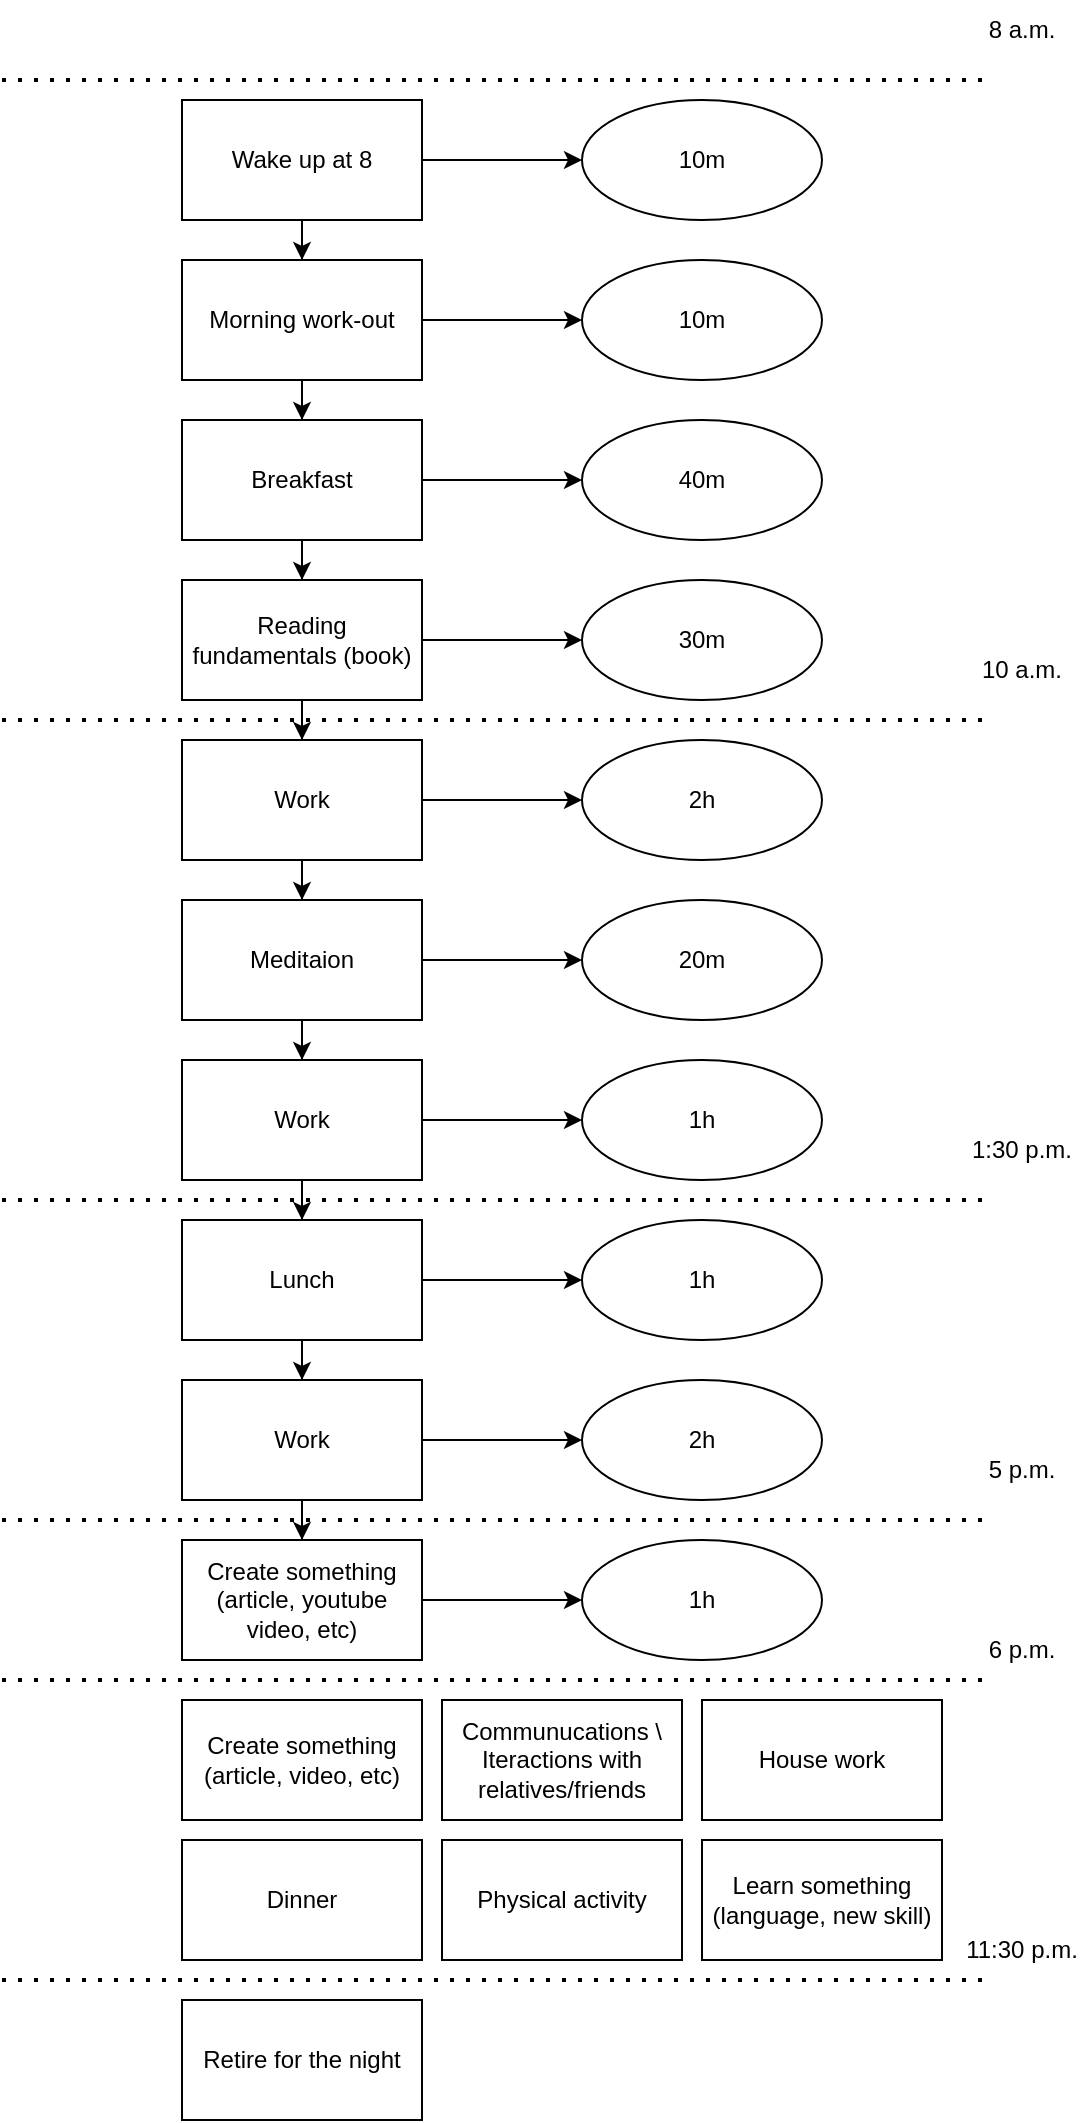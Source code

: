 <mxfile version="20.3.0" type="device"><diagram id="DfDpLQRN5eZ7VO4M5V1j" name="Page-1"><mxGraphModel dx="1185" dy="729" grid="1" gridSize="10" guides="1" tooltips="1" connect="1" arrows="1" fold="1" page="1" pageScale="1" pageWidth="850" pageHeight="1100" math="0" shadow="0"><root><mxCell id="0"/><mxCell id="1" parent="0"/><mxCell id="qTODxa-dzvcaWCF91kfA-3" style="edgeStyle=orthogonalEdgeStyle;rounded=0;orthogonalLoop=1;jettySize=auto;html=1;" edge="1" parent="1" source="qTODxa-dzvcaWCF91kfA-1" target="qTODxa-dzvcaWCF91kfA-2"><mxGeometry relative="1" as="geometry"/></mxCell><mxCell id="qTODxa-dzvcaWCF91kfA-20" value="" style="edgeStyle=orthogonalEdgeStyle;rounded=0;orthogonalLoop=1;jettySize=auto;html=1;" edge="1" parent="1" source="qTODxa-dzvcaWCF91kfA-1" target="qTODxa-dzvcaWCF91kfA-19"><mxGeometry relative="1" as="geometry"/></mxCell><mxCell id="qTODxa-dzvcaWCF91kfA-1" value="Wake up at 8" style="rounded=0;whiteSpace=wrap;html=1;" vertex="1" parent="1"><mxGeometry x="170" y="130" width="120" height="60" as="geometry"/></mxCell><mxCell id="qTODxa-dzvcaWCF91kfA-6" style="edgeStyle=orthogonalEdgeStyle;rounded=0;orthogonalLoop=1;jettySize=auto;html=1;" edge="1" parent="1" source="qTODxa-dzvcaWCF91kfA-2" target="qTODxa-dzvcaWCF91kfA-4"><mxGeometry relative="1" as="geometry"/></mxCell><mxCell id="qTODxa-dzvcaWCF91kfA-16" value="" style="edgeStyle=orthogonalEdgeStyle;rounded=0;orthogonalLoop=1;jettySize=auto;html=1;" edge="1" parent="1" source="qTODxa-dzvcaWCF91kfA-2" target="qTODxa-dzvcaWCF91kfA-15"><mxGeometry relative="1" as="geometry"/></mxCell><mxCell id="qTODxa-dzvcaWCF91kfA-2" value="Morning work-out" style="rounded=0;whiteSpace=wrap;html=1;" vertex="1" parent="1"><mxGeometry x="170" y="210" width="120" height="60" as="geometry"/></mxCell><mxCell id="qTODxa-dzvcaWCF91kfA-8" style="edgeStyle=orthogonalEdgeStyle;rounded=0;orthogonalLoop=1;jettySize=auto;html=1;" edge="1" parent="1" source="qTODxa-dzvcaWCF91kfA-4" target="qTODxa-dzvcaWCF91kfA-7"><mxGeometry relative="1" as="geometry"/></mxCell><mxCell id="qTODxa-dzvcaWCF91kfA-18" value="" style="edgeStyle=orthogonalEdgeStyle;rounded=0;orthogonalLoop=1;jettySize=auto;html=1;" edge="1" parent="1" source="qTODxa-dzvcaWCF91kfA-4" target="qTODxa-dzvcaWCF91kfA-17"><mxGeometry relative="1" as="geometry"/></mxCell><mxCell id="qTODxa-dzvcaWCF91kfA-4" value="Breakfast" style="rounded=0;whiteSpace=wrap;html=1;" vertex="1" parent="1"><mxGeometry x="170" y="290" width="120" height="60" as="geometry"/></mxCell><mxCell id="qTODxa-dzvcaWCF91kfA-14" value="" style="edgeStyle=orthogonalEdgeStyle;rounded=0;orthogonalLoop=1;jettySize=auto;html=1;" edge="1" parent="1" source="qTODxa-dzvcaWCF91kfA-7" target="qTODxa-dzvcaWCF91kfA-13"><mxGeometry relative="1" as="geometry"/></mxCell><mxCell id="qTODxa-dzvcaWCF91kfA-22" value="" style="edgeStyle=orthogonalEdgeStyle;rounded=0;orthogonalLoop=1;jettySize=auto;html=1;" edge="1" parent="1" source="qTODxa-dzvcaWCF91kfA-7" target="qTODxa-dzvcaWCF91kfA-21"><mxGeometry relative="1" as="geometry"/></mxCell><mxCell id="qTODxa-dzvcaWCF91kfA-7" value="Reading fundamentals (book)" style="rounded=0;whiteSpace=wrap;html=1;" vertex="1" parent="1"><mxGeometry x="170" y="370" width="120" height="60" as="geometry"/></mxCell><mxCell id="qTODxa-dzvcaWCF91kfA-13" value="30m" style="ellipse;whiteSpace=wrap;html=1;rounded=0;" vertex="1" parent="1"><mxGeometry x="370" y="370" width="120" height="60" as="geometry"/></mxCell><mxCell id="qTODxa-dzvcaWCF91kfA-15" value="10m" style="ellipse;whiteSpace=wrap;html=1;rounded=0;" vertex="1" parent="1"><mxGeometry x="370" y="210" width="120" height="60" as="geometry"/></mxCell><mxCell id="qTODxa-dzvcaWCF91kfA-17" value="40m" style="ellipse;whiteSpace=wrap;html=1;rounded=0;" vertex="1" parent="1"><mxGeometry x="370" y="290" width="120" height="60" as="geometry"/></mxCell><mxCell id="qTODxa-dzvcaWCF91kfA-19" value="10m" style="ellipse;whiteSpace=wrap;html=1;rounded=0;" vertex="1" parent="1"><mxGeometry x="370" y="130" width="120" height="60" as="geometry"/></mxCell><mxCell id="qTODxa-dzvcaWCF91kfA-24" value="" style="edgeStyle=orthogonalEdgeStyle;rounded=0;orthogonalLoop=1;jettySize=auto;html=1;" edge="1" parent="1" source="qTODxa-dzvcaWCF91kfA-21" target="qTODxa-dzvcaWCF91kfA-23"><mxGeometry relative="1" as="geometry"/></mxCell><mxCell id="qTODxa-dzvcaWCF91kfA-26" value="" style="edgeStyle=orthogonalEdgeStyle;rounded=0;orthogonalLoop=1;jettySize=auto;html=1;" edge="1" parent="1" source="qTODxa-dzvcaWCF91kfA-21" target="qTODxa-dzvcaWCF91kfA-25"><mxGeometry relative="1" as="geometry"/></mxCell><mxCell id="qTODxa-dzvcaWCF91kfA-21" value="Work" style="whiteSpace=wrap;html=1;rounded=0;" vertex="1" parent="1"><mxGeometry x="170" y="450" width="120" height="60" as="geometry"/></mxCell><mxCell id="qTODxa-dzvcaWCF91kfA-23" value="2h" style="ellipse;whiteSpace=wrap;html=1;rounded=0;" vertex="1" parent="1"><mxGeometry x="370" y="450" width="120" height="60" as="geometry"/></mxCell><mxCell id="qTODxa-dzvcaWCF91kfA-28" value="" style="edgeStyle=orthogonalEdgeStyle;rounded=0;orthogonalLoop=1;jettySize=auto;html=1;" edge="1" parent="1" source="qTODxa-dzvcaWCF91kfA-25" target="qTODxa-dzvcaWCF91kfA-27"><mxGeometry relative="1" as="geometry"/></mxCell><mxCell id="qTODxa-dzvcaWCF91kfA-30" value="" style="edgeStyle=orthogonalEdgeStyle;rounded=0;orthogonalLoop=1;jettySize=auto;html=1;" edge="1" parent="1" source="qTODxa-dzvcaWCF91kfA-25" target="qTODxa-dzvcaWCF91kfA-29"><mxGeometry relative="1" as="geometry"/></mxCell><mxCell id="qTODxa-dzvcaWCF91kfA-25" value="Meditaion" style="whiteSpace=wrap;html=1;rounded=0;" vertex="1" parent="1"><mxGeometry x="170" y="530" width="120" height="60" as="geometry"/></mxCell><mxCell id="qTODxa-dzvcaWCF91kfA-27" value="20m" style="ellipse;whiteSpace=wrap;html=1;rounded=0;" vertex="1" parent="1"><mxGeometry x="370" y="530" width="120" height="60" as="geometry"/></mxCell><mxCell id="qTODxa-dzvcaWCF91kfA-32" value="" style="edgeStyle=orthogonalEdgeStyle;rounded=0;orthogonalLoop=1;jettySize=auto;html=1;" edge="1" parent="1" source="qTODxa-dzvcaWCF91kfA-29" target="qTODxa-dzvcaWCF91kfA-31"><mxGeometry relative="1" as="geometry"/></mxCell><mxCell id="qTODxa-dzvcaWCF91kfA-34" value="" style="edgeStyle=orthogonalEdgeStyle;rounded=0;orthogonalLoop=1;jettySize=auto;html=1;" edge="1" parent="1" source="qTODxa-dzvcaWCF91kfA-29" target="qTODxa-dzvcaWCF91kfA-33"><mxGeometry relative="1" as="geometry"/></mxCell><mxCell id="qTODxa-dzvcaWCF91kfA-29" value="Work" style="whiteSpace=wrap;html=1;rounded=0;" vertex="1" parent="1"><mxGeometry x="170" y="610" width="120" height="60" as="geometry"/></mxCell><mxCell id="qTODxa-dzvcaWCF91kfA-31" value="1h" style="ellipse;whiteSpace=wrap;html=1;rounded=0;" vertex="1" parent="1"><mxGeometry x="370" y="610" width="120" height="60" as="geometry"/></mxCell><mxCell id="qTODxa-dzvcaWCF91kfA-36" value="" style="edgeStyle=orthogonalEdgeStyle;rounded=0;orthogonalLoop=1;jettySize=auto;html=1;" edge="1" parent="1" source="qTODxa-dzvcaWCF91kfA-33" target="qTODxa-dzvcaWCF91kfA-35"><mxGeometry relative="1" as="geometry"/></mxCell><mxCell id="qTODxa-dzvcaWCF91kfA-76" style="edgeStyle=orthogonalEdgeStyle;rounded=0;orthogonalLoop=1;jettySize=auto;html=1;" edge="1" parent="1" source="qTODxa-dzvcaWCF91kfA-33" target="qTODxa-dzvcaWCF91kfA-41"><mxGeometry relative="1" as="geometry"/></mxCell><mxCell id="qTODxa-dzvcaWCF91kfA-33" value="Lunch" style="whiteSpace=wrap;html=1;rounded=0;" vertex="1" parent="1"><mxGeometry x="170" y="690" width="120" height="60" as="geometry"/></mxCell><mxCell id="qTODxa-dzvcaWCF91kfA-35" value="1h" style="ellipse;whiteSpace=wrap;html=1;rounded=0;" vertex="1" parent="1"><mxGeometry x="370" y="690" width="120" height="60" as="geometry"/></mxCell><mxCell id="qTODxa-dzvcaWCF91kfA-40" value="" style="edgeStyle=orthogonalEdgeStyle;rounded=0;orthogonalLoop=1;jettySize=auto;html=1;" edge="1" parent="1" source="qTODxa-dzvcaWCF91kfA-37" target="qTODxa-dzvcaWCF91kfA-39"><mxGeometry relative="1" as="geometry"/></mxCell><mxCell id="qTODxa-dzvcaWCF91kfA-37" value="Create something (article, youtube video, etc)" style="whiteSpace=wrap;html=1;rounded=0;" vertex="1" parent="1"><mxGeometry x="170" y="850" width="120" height="60" as="geometry"/></mxCell><mxCell id="qTODxa-dzvcaWCF91kfA-39" value="1h" style="ellipse;whiteSpace=wrap;html=1;rounded=0;" vertex="1" parent="1"><mxGeometry x="370" y="850" width="120" height="60" as="geometry"/></mxCell><mxCell id="qTODxa-dzvcaWCF91kfA-44" value="" style="edgeStyle=orthogonalEdgeStyle;rounded=0;orthogonalLoop=1;jettySize=auto;html=1;" edge="1" parent="1" source="qTODxa-dzvcaWCF91kfA-41" target="qTODxa-dzvcaWCF91kfA-43"><mxGeometry relative="1" as="geometry"/></mxCell><mxCell id="qTODxa-dzvcaWCF91kfA-77" style="edgeStyle=orthogonalEdgeStyle;rounded=0;orthogonalLoop=1;jettySize=auto;html=1;" edge="1" parent="1" source="qTODxa-dzvcaWCF91kfA-41" target="qTODxa-dzvcaWCF91kfA-37"><mxGeometry relative="1" as="geometry"/></mxCell><mxCell id="qTODxa-dzvcaWCF91kfA-41" value="Work" style="whiteSpace=wrap;html=1;rounded=0;" vertex="1" parent="1"><mxGeometry x="170" y="770" width="120" height="60" as="geometry"/></mxCell><mxCell id="qTODxa-dzvcaWCF91kfA-43" value="2h" style="ellipse;whiteSpace=wrap;html=1;rounded=0;" vertex="1" parent="1"><mxGeometry x="370" y="770" width="120" height="60" as="geometry"/></mxCell><mxCell id="qTODxa-dzvcaWCF91kfA-45" value="" style="endArrow=none;dashed=1;html=1;dashPattern=1 3;strokeWidth=2;rounded=0;" edge="1" parent="1"><mxGeometry width="50" height="50" relative="1" as="geometry"><mxPoint x="80" y="440" as="sourcePoint"/><mxPoint x="570" y="440" as="targetPoint"/></mxGeometry></mxCell><mxCell id="qTODxa-dzvcaWCF91kfA-46" value="10 a.m." style="text;html=1;strokeColor=none;fillColor=none;align=center;verticalAlign=middle;whiteSpace=wrap;rounded=0;" vertex="1" parent="1"><mxGeometry x="560" y="400" width="60" height="30" as="geometry"/></mxCell><mxCell id="qTODxa-dzvcaWCF91kfA-47" value="" style="endArrow=none;dashed=1;html=1;dashPattern=1 3;strokeWidth=2;rounded=0;" edge="1" parent="1"><mxGeometry width="50" height="50" relative="1" as="geometry"><mxPoint x="80" y="680" as="sourcePoint"/><mxPoint x="570" y="680" as="targetPoint"/></mxGeometry></mxCell><mxCell id="qTODxa-dzvcaWCF91kfA-48" value="1:30 p.m." style="text;html=1;strokeColor=none;fillColor=none;align=center;verticalAlign=middle;whiteSpace=wrap;rounded=0;" vertex="1" parent="1"><mxGeometry x="560" y="640" width="60" height="30" as="geometry"/></mxCell><mxCell id="qTODxa-dzvcaWCF91kfA-49" value="" style="endArrow=none;dashed=1;html=1;dashPattern=1 3;strokeWidth=2;rounded=0;" edge="1" parent="1"><mxGeometry width="50" height="50" relative="1" as="geometry"><mxPoint x="80" y="840" as="sourcePoint"/><mxPoint x="570" y="840" as="targetPoint"/></mxGeometry></mxCell><mxCell id="qTODxa-dzvcaWCF91kfA-50" value="5 p.m." style="text;html=1;strokeColor=none;fillColor=none;align=center;verticalAlign=middle;whiteSpace=wrap;rounded=0;" vertex="1" parent="1"><mxGeometry x="560" y="800" width="60" height="30" as="geometry"/></mxCell><mxCell id="qTODxa-dzvcaWCF91kfA-51" value="" style="endArrow=none;dashed=1;html=1;dashPattern=1 3;strokeWidth=2;rounded=0;" edge="1" parent="1"><mxGeometry width="50" height="50" relative="1" as="geometry"><mxPoint x="80" y="920" as="sourcePoint"/><mxPoint x="570" y="920" as="targetPoint"/></mxGeometry></mxCell><mxCell id="qTODxa-dzvcaWCF91kfA-52" value="6 p.m." style="text;html=1;strokeColor=none;fillColor=none;align=center;verticalAlign=middle;whiteSpace=wrap;rounded=0;" vertex="1" parent="1"><mxGeometry x="560" y="890" width="60" height="30" as="geometry"/></mxCell><mxCell id="qTODxa-dzvcaWCF91kfA-61" value="" style="endArrow=none;dashed=1;html=1;dashPattern=1 3;strokeWidth=2;rounded=0;" edge="1" parent="1"><mxGeometry width="50" height="50" relative="1" as="geometry"><mxPoint x="80" y="1070" as="sourcePoint"/><mxPoint x="570" y="1070" as="targetPoint"/></mxGeometry></mxCell><mxCell id="qTODxa-dzvcaWCF91kfA-62" value="11:30 p.m." style="text;html=1;strokeColor=none;fillColor=none;align=center;verticalAlign=middle;whiteSpace=wrap;rounded=0;" vertex="1" parent="1"><mxGeometry x="560" y="1040" width="60" height="30" as="geometry"/></mxCell><mxCell id="qTODxa-dzvcaWCF91kfA-64" value="Retire for the night" style="whiteSpace=wrap;html=1;rounded=0;" vertex="1" parent="1"><mxGeometry x="170" y="1080" width="120" height="60" as="geometry"/></mxCell><mxCell id="qTODxa-dzvcaWCF91kfA-66" value="Communucations \ Iteractions with relatives/friends" style="whiteSpace=wrap;html=1;rounded=0;" vertex="1" parent="1"><mxGeometry x="300" y="930" width="120" height="60" as="geometry"/></mxCell><mxCell id="qTODxa-dzvcaWCF91kfA-68" value="House work" style="whiteSpace=wrap;html=1;rounded=0;" vertex="1" parent="1"><mxGeometry x="430" y="930" width="120" height="60" as="geometry"/></mxCell><mxCell id="qTODxa-dzvcaWCF91kfA-72" value="Physical activity" style="whiteSpace=wrap;html=1;rounded=0;" vertex="1" parent="1"><mxGeometry x="300" y="1000" width="120" height="60" as="geometry"/></mxCell><mxCell id="qTODxa-dzvcaWCF91kfA-74" value="Learn something (language, new skill)" style="whiteSpace=wrap;html=1;rounded=0;" vertex="1" parent="1"><mxGeometry x="430" y="1000" width="120" height="60" as="geometry"/></mxCell><mxCell id="qTODxa-dzvcaWCF91kfA-78" value="Create something (article, video, etc)" style="whiteSpace=wrap;html=1;rounded=0;" vertex="1" parent="1"><mxGeometry x="170" y="930" width="120" height="60" as="geometry"/></mxCell><mxCell id="qTODxa-dzvcaWCF91kfA-79" value="" style="endArrow=none;dashed=1;html=1;dashPattern=1 3;strokeWidth=2;rounded=0;" edge="1" parent="1"><mxGeometry width="50" height="50" relative="1" as="geometry"><mxPoint x="80" y="120" as="sourcePoint"/><mxPoint x="570" y="120" as="targetPoint"/></mxGeometry></mxCell><mxCell id="qTODxa-dzvcaWCF91kfA-80" value="8 a.m." style="text;html=1;strokeColor=none;fillColor=none;align=center;verticalAlign=middle;whiteSpace=wrap;rounded=0;" vertex="1" parent="1"><mxGeometry x="560" y="80" width="60" height="30" as="geometry"/></mxCell><mxCell id="qTODxa-dzvcaWCF91kfA-81" value="Dinner" style="whiteSpace=wrap;html=1;rounded=0;" vertex="1" parent="1"><mxGeometry x="170" y="1000" width="120" height="60" as="geometry"/></mxCell></root></mxGraphModel></diagram></mxfile>